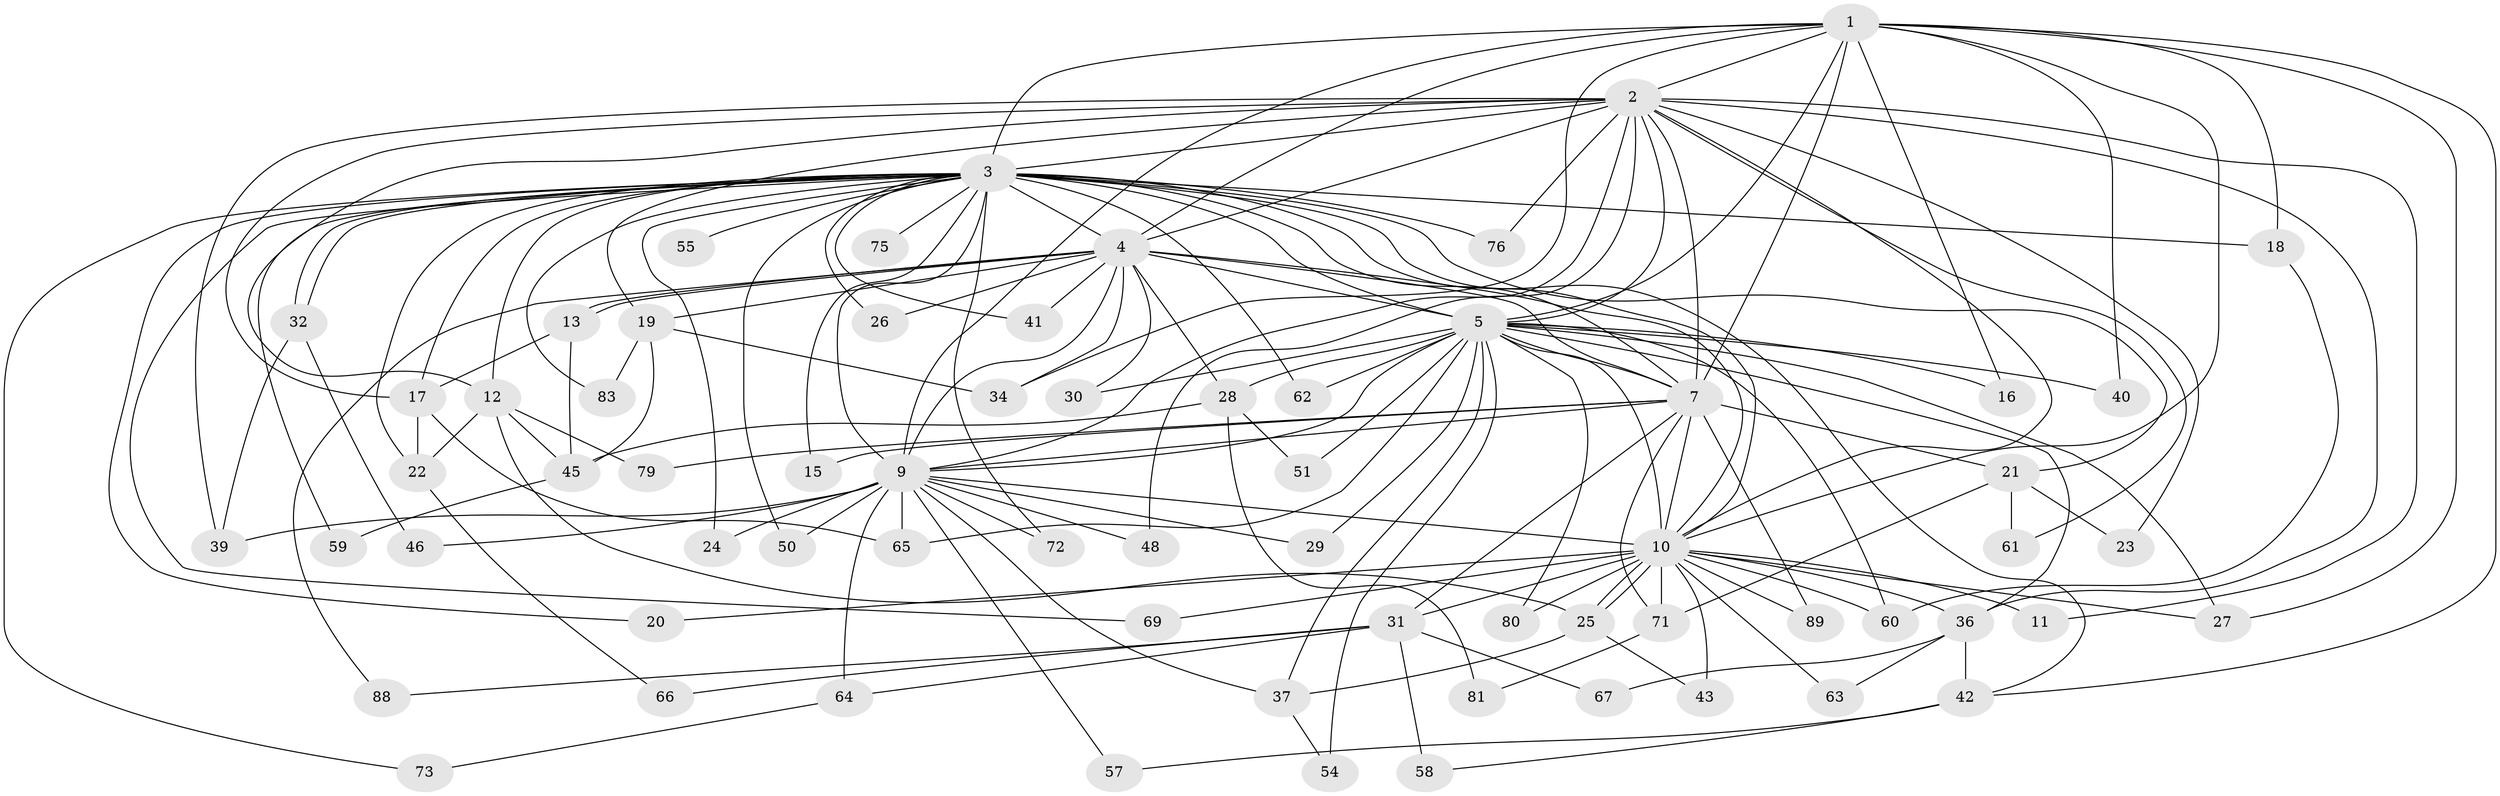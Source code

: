 // Generated by graph-tools (version 1.1) at 2025/51/02/27/25 19:51:53]
// undirected, 67 vertices, 158 edges
graph export_dot {
graph [start="1"]
  node [color=gray90,style=filled];
  1 [super="+68"];
  2 [super="+38"];
  3 [super="+8"];
  4 [super="+82"];
  5 [super="+6"];
  7 [super="+52"];
  9 [super="+14"];
  10 [super="+86"];
  11;
  12 [super="+33"];
  13;
  15;
  16;
  17 [super="+70"];
  18;
  19 [super="+78"];
  20;
  21 [super="+44"];
  22 [super="+77"];
  23;
  24 [super="+35"];
  25;
  26;
  27;
  28 [super="+85"];
  29;
  30;
  31 [super="+49"];
  32;
  34;
  36 [super="+56"];
  37 [super="+47"];
  39 [super="+53"];
  40;
  41;
  42;
  43;
  45;
  46;
  48;
  50;
  51;
  54;
  55;
  57;
  58;
  59;
  60 [super="+87"];
  61;
  62;
  63;
  64;
  65 [super="+84"];
  66;
  67;
  69;
  71 [super="+74"];
  72;
  73;
  75;
  76;
  79;
  80;
  81;
  83;
  88;
  89;
  1 -- 2;
  1 -- 3 [weight=2];
  1 -- 4;
  1 -- 5 [weight=2];
  1 -- 7 [weight=2];
  1 -- 9;
  1 -- 10;
  1 -- 16;
  1 -- 18;
  1 -- 27;
  1 -- 34;
  1 -- 40;
  1 -- 42;
  2 -- 3 [weight=2];
  2 -- 4;
  2 -- 5 [weight=2];
  2 -- 7;
  2 -- 9;
  2 -- 10;
  2 -- 11;
  2 -- 12;
  2 -- 19;
  2 -- 23;
  2 -- 48;
  2 -- 76;
  2 -- 17;
  2 -- 36;
  2 -- 61;
  2 -- 39;
  3 -- 4 [weight=2];
  3 -- 5 [weight=4];
  3 -- 7 [weight=2];
  3 -- 9 [weight=2];
  3 -- 10 [weight=2];
  3 -- 12;
  3 -- 15;
  3 -- 17;
  3 -- 18;
  3 -- 26;
  3 -- 32;
  3 -- 32;
  3 -- 41;
  3 -- 50;
  3 -- 55 [weight=2];
  3 -- 62;
  3 -- 69;
  3 -- 72;
  3 -- 73;
  3 -- 75 [weight=2];
  3 -- 76;
  3 -- 83;
  3 -- 20;
  3 -- 21 [weight=2];
  3 -- 42;
  3 -- 59;
  3 -- 22;
  3 -- 24;
  4 -- 5 [weight=2];
  4 -- 7;
  4 -- 9;
  4 -- 10;
  4 -- 13;
  4 -- 13;
  4 -- 19;
  4 -- 26;
  4 -- 28;
  4 -- 30;
  4 -- 41;
  4 -- 88;
  4 -- 34;
  5 -- 7 [weight=2];
  5 -- 9 [weight=2];
  5 -- 10 [weight=2];
  5 -- 16;
  5 -- 28;
  5 -- 30;
  5 -- 54;
  5 -- 65;
  5 -- 80;
  5 -- 36;
  5 -- 40;
  5 -- 51;
  5 -- 27;
  5 -- 29;
  5 -- 62;
  5 -- 60;
  5 -- 37;
  7 -- 9;
  7 -- 10;
  7 -- 15;
  7 -- 21;
  7 -- 31;
  7 -- 71;
  7 -- 79;
  7 -- 89;
  9 -- 10;
  9 -- 24 [weight=2];
  9 -- 29;
  9 -- 37;
  9 -- 39;
  9 -- 46;
  9 -- 48;
  9 -- 50;
  9 -- 57;
  9 -- 64;
  9 -- 65;
  9 -- 72;
  10 -- 11;
  10 -- 20;
  10 -- 25;
  10 -- 25;
  10 -- 31 [weight=2];
  10 -- 43;
  10 -- 60;
  10 -- 63;
  10 -- 69;
  10 -- 71;
  10 -- 80;
  10 -- 89;
  10 -- 27;
  10 -- 36;
  12 -- 22;
  12 -- 25;
  12 -- 45;
  12 -- 79;
  13 -- 17;
  13 -- 45;
  17 -- 22;
  17 -- 65;
  18 -- 60;
  19 -- 34;
  19 -- 83;
  19 -- 45;
  21 -- 23;
  21 -- 61;
  21 -- 71;
  22 -- 66;
  25 -- 37;
  25 -- 43;
  28 -- 51;
  28 -- 81;
  28 -- 45;
  31 -- 58;
  31 -- 64;
  31 -- 66;
  31 -- 67;
  31 -- 88;
  32 -- 39;
  32 -- 46;
  36 -- 42;
  36 -- 63;
  36 -- 67;
  37 -- 54;
  42 -- 57;
  42 -- 58;
  45 -- 59;
  64 -- 73;
  71 -- 81;
}
